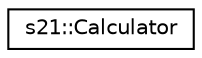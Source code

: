 digraph "Graphical Class Hierarchy"
{
 // LATEX_PDF_SIZE
  edge [fontname="Helvetica",fontsize="10",labelfontname="Helvetica",labelfontsize="10"];
  node [fontname="Helvetica",fontsize="10",shape=record];
  rankdir="LR";
  Node0 [label="s21::Calculator",height=0.2,width=0.4,color="black", fillcolor="white", style="filled",URL="$classs21_1_1Calculator.html",tooltip="Support class of the model."];
}
